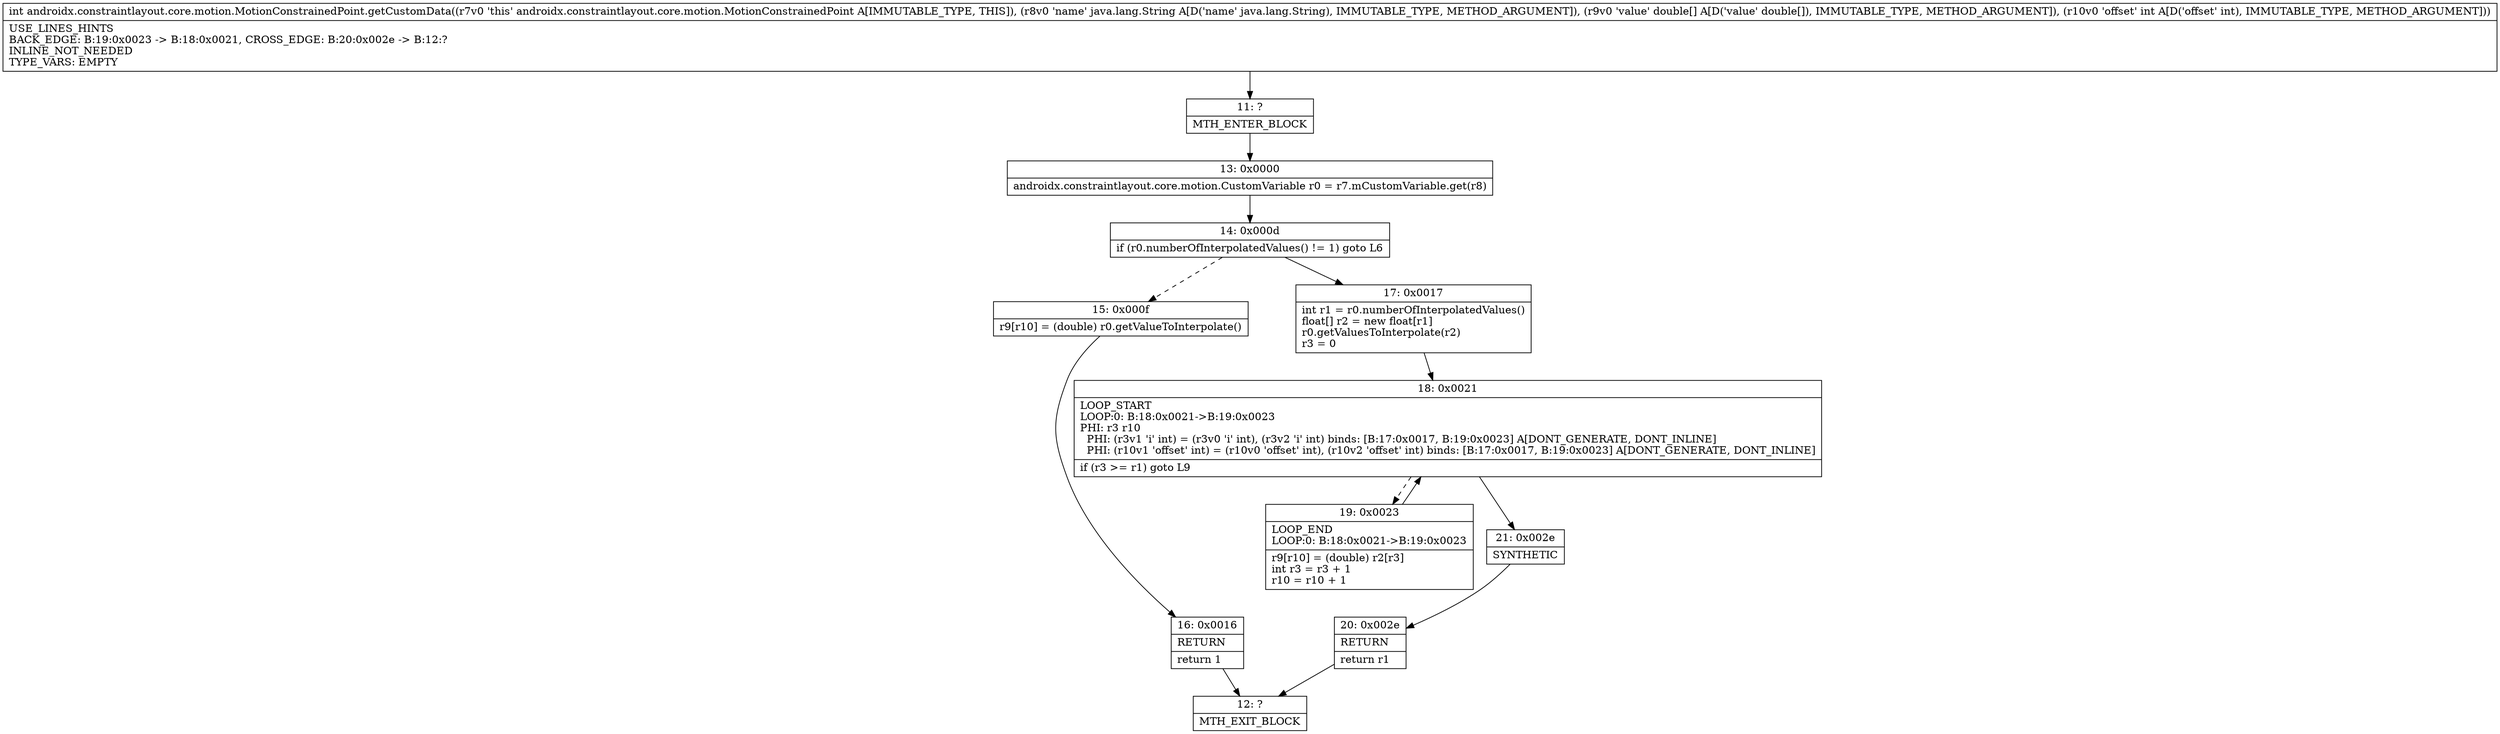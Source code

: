 digraph "CFG forandroidx.constraintlayout.core.motion.MotionConstrainedPoint.getCustomData(Ljava\/lang\/String;[DI)I" {
Node_11 [shape=record,label="{11\:\ ?|MTH_ENTER_BLOCK\l}"];
Node_13 [shape=record,label="{13\:\ 0x0000|androidx.constraintlayout.core.motion.CustomVariable r0 = r7.mCustomVariable.get(r8)\l}"];
Node_14 [shape=record,label="{14\:\ 0x000d|if (r0.numberOfInterpolatedValues() != 1) goto L6\l}"];
Node_15 [shape=record,label="{15\:\ 0x000f|r9[r10] = (double) r0.getValueToInterpolate()\l}"];
Node_16 [shape=record,label="{16\:\ 0x0016|RETURN\l|return 1\l}"];
Node_12 [shape=record,label="{12\:\ ?|MTH_EXIT_BLOCK\l}"];
Node_17 [shape=record,label="{17\:\ 0x0017|int r1 = r0.numberOfInterpolatedValues()\lfloat[] r2 = new float[r1]\lr0.getValuesToInterpolate(r2)\lr3 = 0\l}"];
Node_18 [shape=record,label="{18\:\ 0x0021|LOOP_START\lLOOP:0: B:18:0x0021\-\>B:19:0x0023\lPHI: r3 r10 \l  PHI: (r3v1 'i' int) = (r3v0 'i' int), (r3v2 'i' int) binds: [B:17:0x0017, B:19:0x0023] A[DONT_GENERATE, DONT_INLINE]\l  PHI: (r10v1 'offset' int) = (r10v0 'offset' int), (r10v2 'offset' int) binds: [B:17:0x0017, B:19:0x0023] A[DONT_GENERATE, DONT_INLINE]\l|if (r3 \>= r1) goto L9\l}"];
Node_19 [shape=record,label="{19\:\ 0x0023|LOOP_END\lLOOP:0: B:18:0x0021\-\>B:19:0x0023\l|r9[r10] = (double) r2[r3]\lint r3 = r3 + 1\lr10 = r10 + 1\l}"];
Node_21 [shape=record,label="{21\:\ 0x002e|SYNTHETIC\l}"];
Node_20 [shape=record,label="{20\:\ 0x002e|RETURN\l|return r1\l}"];
MethodNode[shape=record,label="{int androidx.constraintlayout.core.motion.MotionConstrainedPoint.getCustomData((r7v0 'this' androidx.constraintlayout.core.motion.MotionConstrainedPoint A[IMMUTABLE_TYPE, THIS]), (r8v0 'name' java.lang.String A[D('name' java.lang.String), IMMUTABLE_TYPE, METHOD_ARGUMENT]), (r9v0 'value' double[] A[D('value' double[]), IMMUTABLE_TYPE, METHOD_ARGUMENT]), (r10v0 'offset' int A[D('offset' int), IMMUTABLE_TYPE, METHOD_ARGUMENT]))  | USE_LINES_HINTS\lBACK_EDGE: B:19:0x0023 \-\> B:18:0x0021, CROSS_EDGE: B:20:0x002e \-\> B:12:?\lINLINE_NOT_NEEDED\lTYPE_VARS: EMPTY\l}"];
MethodNode -> Node_11;Node_11 -> Node_13;
Node_13 -> Node_14;
Node_14 -> Node_15[style=dashed];
Node_14 -> Node_17;
Node_15 -> Node_16;
Node_16 -> Node_12;
Node_17 -> Node_18;
Node_18 -> Node_19[style=dashed];
Node_18 -> Node_21;
Node_19 -> Node_18;
Node_21 -> Node_20;
Node_20 -> Node_12;
}

